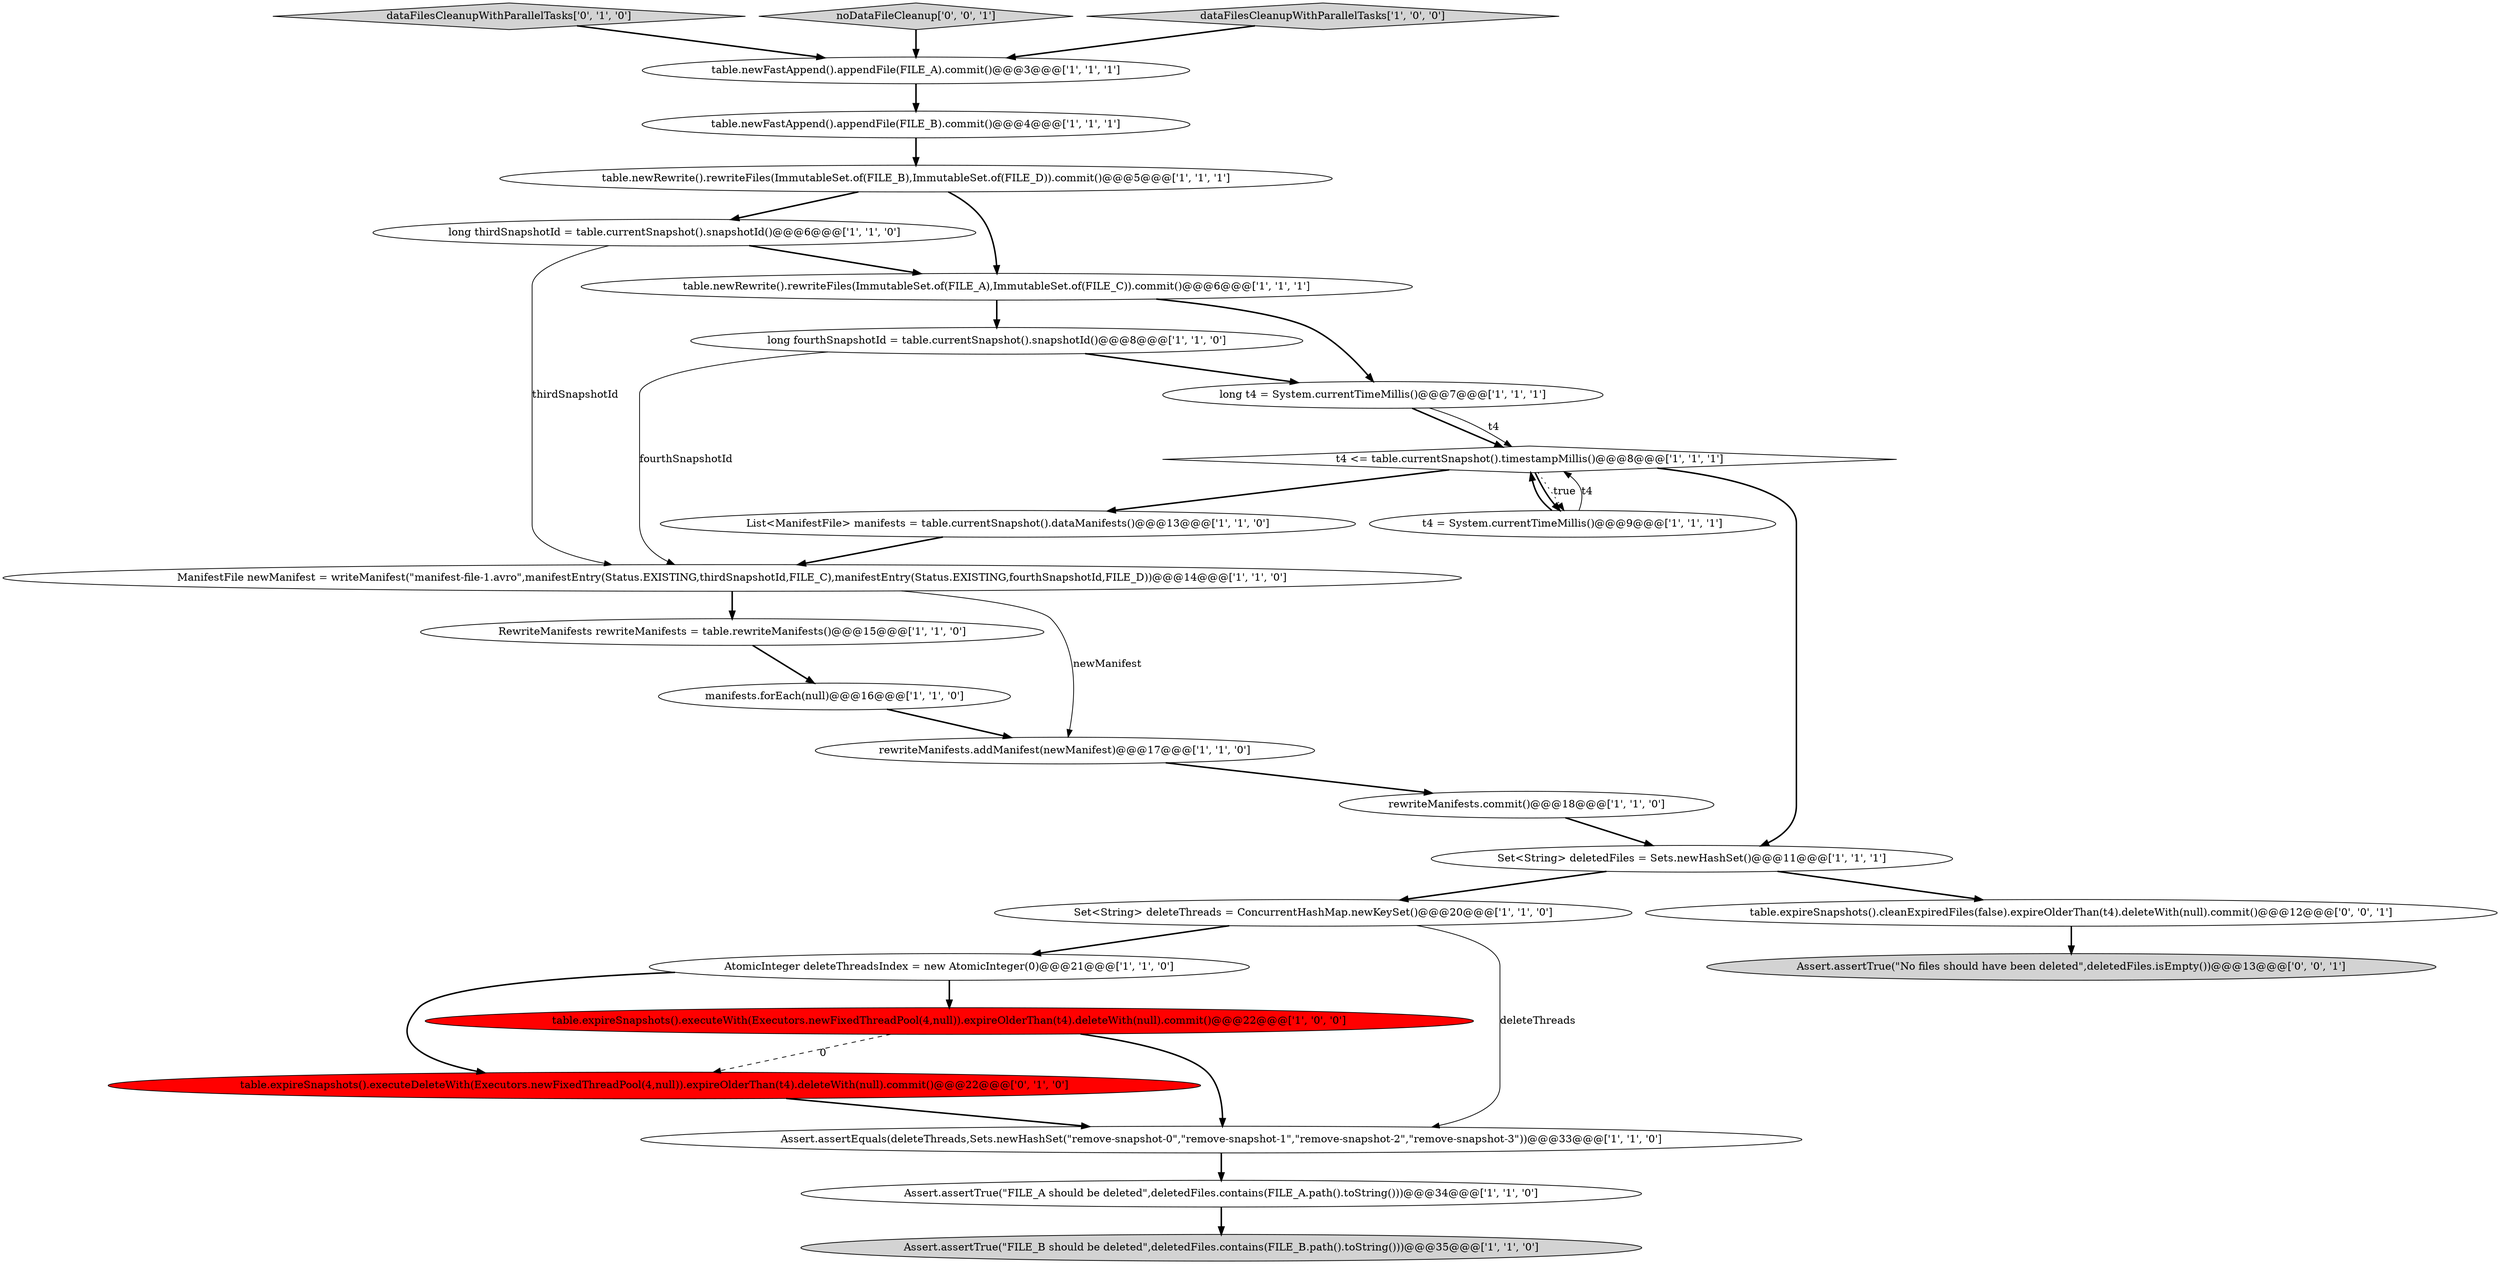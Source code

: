digraph {
23 [style = filled, label = "table.expireSnapshots().executeDeleteWith(Executors.newFixedThreadPool(4,null)).expireOlderThan(t4).deleteWith(null).commit()@@@22@@@['0', '1', '0']", fillcolor = red, shape = ellipse image = "AAA1AAABBB2BBB"];
24 [style = filled, label = "dataFilesCleanupWithParallelTasks['0', '1', '0']", fillcolor = lightgray, shape = diamond image = "AAA0AAABBB2BBB"];
22 [style = filled, label = "long thirdSnapshotId = table.currentSnapshot().snapshotId()@@@6@@@['1', '1', '0']", fillcolor = white, shape = ellipse image = "AAA0AAABBB1BBB"];
13 [style = filled, label = "List<ManifestFile> manifests = table.currentSnapshot().dataManifests()@@@13@@@['1', '1', '0']", fillcolor = white, shape = ellipse image = "AAA0AAABBB1BBB"];
20 [style = filled, label = "Assert.assertEquals(deleteThreads,Sets.newHashSet(\"remove-snapshot-0\",\"remove-snapshot-1\",\"remove-snapshot-2\",\"remove-snapshot-3\"))@@@33@@@['1', '1', '0']", fillcolor = white, shape = ellipse image = "AAA0AAABBB1BBB"];
27 [style = filled, label = "Assert.assertTrue(\"No files should have been deleted\",deletedFiles.isEmpty())@@@13@@@['0', '0', '1']", fillcolor = lightgray, shape = ellipse image = "AAA0AAABBB3BBB"];
16 [style = filled, label = "Assert.assertTrue(\"FILE_A should be deleted\",deletedFiles.contains(FILE_A.path().toString()))@@@34@@@['1', '1', '0']", fillcolor = white, shape = ellipse image = "AAA0AAABBB1BBB"];
3 [style = filled, label = "ManifestFile newManifest = writeManifest(\"manifest-file-1.avro\",manifestEntry(Status.EXISTING,thirdSnapshotId,FILE_C),manifestEntry(Status.EXISTING,fourthSnapshotId,FILE_D))@@@14@@@['1', '1', '0']", fillcolor = white, shape = ellipse image = "AAA0AAABBB1BBB"];
5 [style = filled, label = "table.newFastAppend().appendFile(FILE_A).commit()@@@3@@@['1', '1', '1']", fillcolor = white, shape = ellipse image = "AAA0AAABBB1BBB"];
19 [style = filled, label = "table.newFastAppend().appendFile(FILE_B).commit()@@@4@@@['1', '1', '1']", fillcolor = white, shape = ellipse image = "AAA0AAABBB1BBB"];
26 [style = filled, label = "noDataFileCleanup['0', '0', '1']", fillcolor = lightgray, shape = diamond image = "AAA0AAABBB3BBB"];
1 [style = filled, label = "t4 = System.currentTimeMillis()@@@9@@@['1', '1', '1']", fillcolor = white, shape = ellipse image = "AAA0AAABBB1BBB"];
7 [style = filled, label = "manifests.forEach(null)@@@16@@@['1', '1', '0']", fillcolor = white, shape = ellipse image = "AAA0AAABBB1BBB"];
4 [style = filled, label = "Set<String> deleteThreads = ConcurrentHashMap.newKeySet()@@@20@@@['1', '1', '0']", fillcolor = white, shape = ellipse image = "AAA0AAABBB1BBB"];
0 [style = filled, label = "long t4 = System.currentTimeMillis()@@@7@@@['1', '1', '1']", fillcolor = white, shape = ellipse image = "AAA0AAABBB1BBB"];
6 [style = filled, label = "long fourthSnapshotId = table.currentSnapshot().snapshotId()@@@8@@@['1', '1', '0']", fillcolor = white, shape = ellipse image = "AAA0AAABBB1BBB"];
2 [style = filled, label = "rewriteManifests.addManifest(newManifest)@@@17@@@['1', '1', '0']", fillcolor = white, shape = ellipse image = "AAA0AAABBB1BBB"];
11 [style = filled, label = "t4 <= table.currentSnapshot().timestampMillis()@@@8@@@['1', '1', '1']", fillcolor = white, shape = diamond image = "AAA0AAABBB1BBB"];
8 [style = filled, label = "table.newRewrite().rewriteFiles(ImmutableSet.of(FILE_B),ImmutableSet.of(FILE_D)).commit()@@@5@@@['1', '1', '1']", fillcolor = white, shape = ellipse image = "AAA0AAABBB1BBB"];
25 [style = filled, label = "table.expireSnapshots().cleanExpiredFiles(false).expireOlderThan(t4).deleteWith(null).commit()@@@12@@@['0', '0', '1']", fillcolor = white, shape = ellipse image = "AAA0AAABBB3BBB"];
17 [style = filled, label = "rewriteManifests.commit()@@@18@@@['1', '1', '0']", fillcolor = white, shape = ellipse image = "AAA0AAABBB1BBB"];
9 [style = filled, label = "Assert.assertTrue(\"FILE_B should be deleted\",deletedFiles.contains(FILE_B.path().toString()))@@@35@@@['1', '1', '0']", fillcolor = lightgray, shape = ellipse image = "AAA0AAABBB1BBB"];
14 [style = filled, label = "RewriteManifests rewriteManifests = table.rewriteManifests()@@@15@@@['1', '1', '0']", fillcolor = white, shape = ellipse image = "AAA0AAABBB1BBB"];
15 [style = filled, label = "AtomicInteger deleteThreadsIndex = new AtomicInteger(0)@@@21@@@['1', '1', '0']", fillcolor = white, shape = ellipse image = "AAA0AAABBB1BBB"];
18 [style = filled, label = "table.expireSnapshots().executeWith(Executors.newFixedThreadPool(4,null)).expireOlderThan(t4).deleteWith(null).commit()@@@22@@@['1', '0', '0']", fillcolor = red, shape = ellipse image = "AAA1AAABBB1BBB"];
10 [style = filled, label = "Set<String> deletedFiles = Sets.newHashSet()@@@11@@@['1', '1', '1']", fillcolor = white, shape = ellipse image = "AAA0AAABBB1BBB"];
12 [style = filled, label = "table.newRewrite().rewriteFiles(ImmutableSet.of(FILE_A),ImmutableSet.of(FILE_C)).commit()@@@6@@@['1', '1', '1']", fillcolor = white, shape = ellipse image = "AAA0AAABBB1BBB"];
21 [style = filled, label = "dataFilesCleanupWithParallelTasks['1', '0', '0']", fillcolor = lightgray, shape = diamond image = "AAA0AAABBB1BBB"];
2->17 [style = bold, label=""];
17->10 [style = bold, label=""];
15->23 [style = bold, label=""];
23->20 [style = bold, label=""];
11->1 [style = bold, label=""];
26->5 [style = bold, label=""];
11->1 [style = dotted, label="true"];
3->14 [style = bold, label=""];
4->15 [style = bold, label=""];
0->11 [style = bold, label=""];
1->11 [style = solid, label="t4"];
6->0 [style = bold, label=""];
12->6 [style = bold, label=""];
12->0 [style = bold, label=""];
15->18 [style = bold, label=""];
6->3 [style = solid, label="fourthSnapshotId"];
19->8 [style = bold, label=""];
24->5 [style = bold, label=""];
1->11 [style = bold, label=""];
8->22 [style = bold, label=""];
14->7 [style = bold, label=""];
5->19 [style = bold, label=""];
21->5 [style = bold, label=""];
25->27 [style = bold, label=""];
18->20 [style = bold, label=""];
20->16 [style = bold, label=""];
13->3 [style = bold, label=""];
10->25 [style = bold, label=""];
11->10 [style = bold, label=""];
7->2 [style = bold, label=""];
22->12 [style = bold, label=""];
18->23 [style = dashed, label="0"];
11->13 [style = bold, label=""];
10->4 [style = bold, label=""];
8->12 [style = bold, label=""];
3->2 [style = solid, label="newManifest"];
0->11 [style = solid, label="t4"];
4->20 [style = solid, label="deleteThreads"];
16->9 [style = bold, label=""];
22->3 [style = solid, label="thirdSnapshotId"];
}
